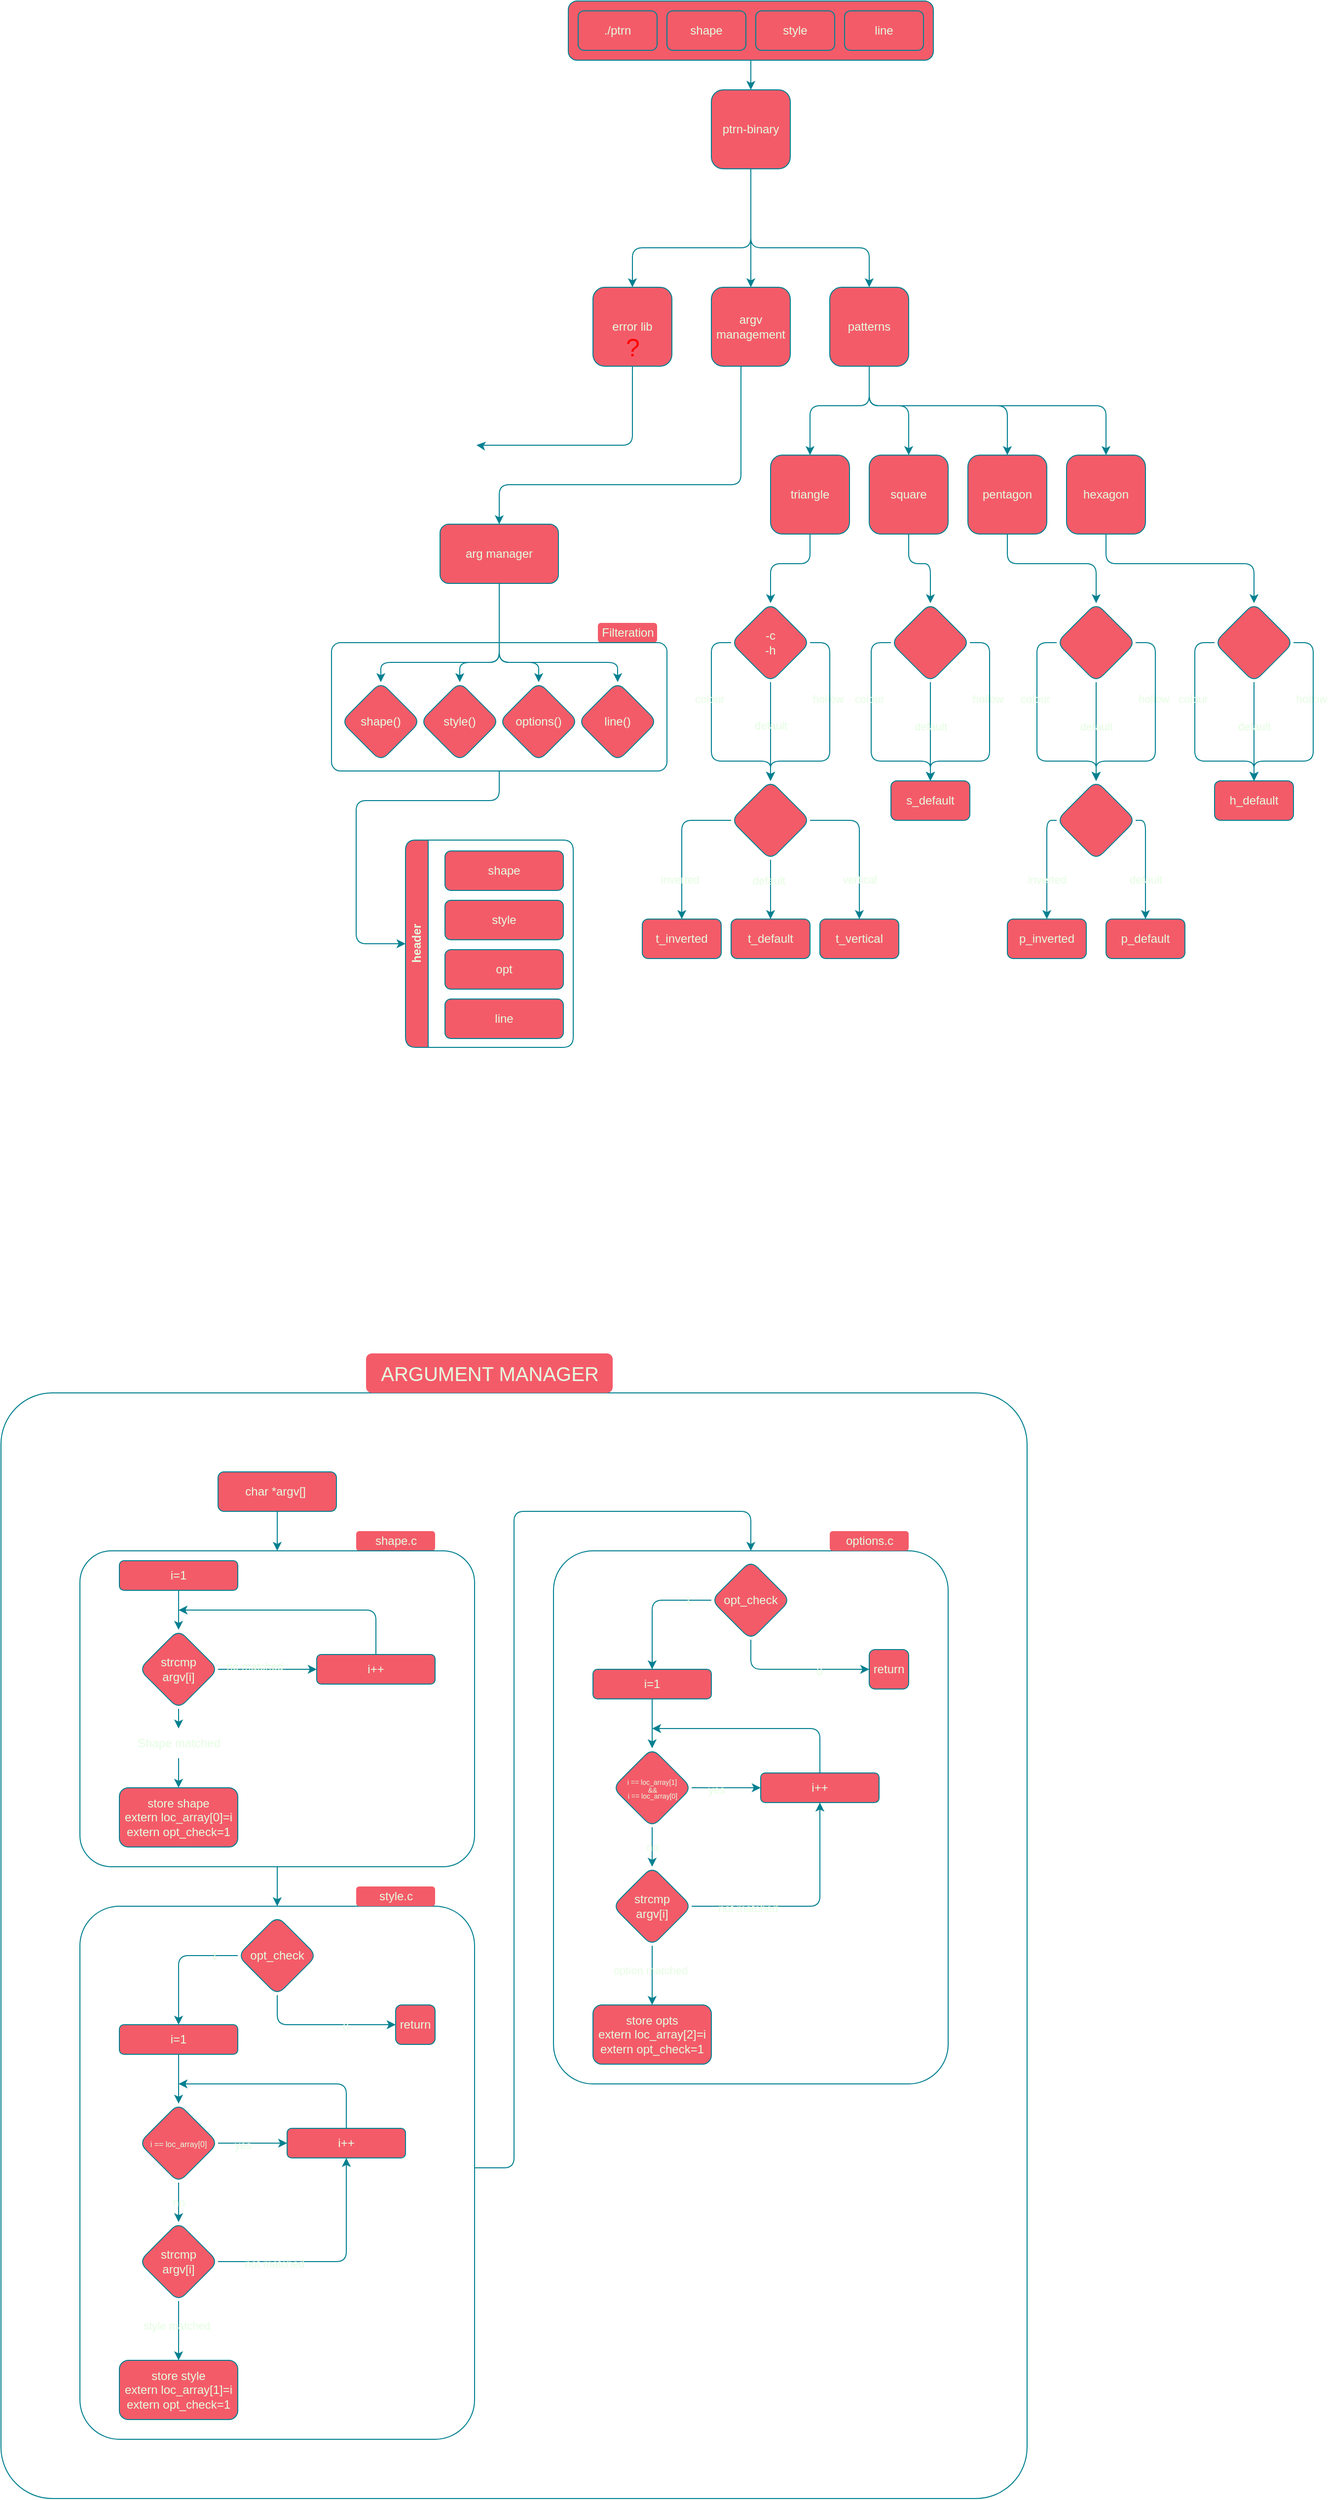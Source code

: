 <mxfile version="21.2.1" type="device">
  <diagram name="Page-1" id="WpkoCbkD2GTZ16Bm78LT">
    <mxGraphModel dx="2358" dy="1987" grid="1" gridSize="10" guides="1" tooltips="1" connect="1" arrows="1" fold="1" page="0" pageScale="1" pageWidth="827" pageHeight="1169" math="0" shadow="0">
      <root>
        <mxCell id="0" />
        <mxCell id="1" parent="0" />
        <mxCell id="bGE8Hc0GJqS8o2bZ7Ec2-81" value="&amp;nbsp;" style="rounded=1;whiteSpace=wrap;html=1;strokeColor=#028090;fontColor=#E4FDE1;fillColor=none;labelBackgroundColor=none;arcSize=5;" vertex="1" parent="1">
          <mxGeometry x="-400" y="1000" width="1040" height="1120" as="geometry" />
        </mxCell>
        <mxCell id="bGE8Hc0GJqS8o2bZ7Ec2-83" value="" style="rounded=1;whiteSpace=wrap;html=1;strokeColor=none;fontColor=#E4FDE1;fillColor=#F45B69;labelBackgroundColor=none;" vertex="1" parent="1">
          <mxGeometry x="-30" y="960" width="250" height="40" as="geometry" />
        </mxCell>
        <mxCell id="bGE8Hc0GJqS8o2bZ7Ec2-23" value="" style="rounded=1;whiteSpace=wrap;html=1;strokeColor=none;fontColor=#E4FDE1;fillColor=#F45B69;labelBackgroundColor=none;" vertex="1" parent="1">
          <mxGeometry x="-40" y="1140" width="80" height="20" as="geometry" />
        </mxCell>
        <mxCell id="bGE8Hc0GJqS8o2bZ7Ec2-26" style="edgeStyle=orthogonalEdgeStyle;rounded=1;orthogonalLoop=1;jettySize=auto;html=1;entryX=0.5;entryY=0;entryDx=0;entryDy=0;strokeColor=#028090;fontColor=default;fillColor=#F45B69;labelBackgroundColor=none;" edge="1" parent="1" source="bGE8Hc0GJqS8o2bZ7Ec2-18" target="bGE8Hc0GJqS8o2bZ7Ec2-24">
          <mxGeometry relative="1" as="geometry" />
        </mxCell>
        <mxCell id="bGE8Hc0GJqS8o2bZ7Ec2-18" value="" style="rounded=1;whiteSpace=wrap;html=1;strokeColor=#028090;fontColor=#E4FDE1;fillColor=none;arcSize=10;labelBackgroundColor=none;" vertex="1" parent="1">
          <mxGeometry x="-320" y="1160" width="400" height="320" as="geometry" />
        </mxCell>
        <mxCell id="8QhmUvWr5Z0iVbSX7b2H-1" value="" style="rounded=1;whiteSpace=wrap;html=1;labelBackgroundColor=none;fillColor=#F45B69;strokeColor=none;fontColor=#E4FDE1;fillStyle=solid;" parent="1" vertex="1">
          <mxGeometry x="205" y="220" width="60" height="20" as="geometry" />
        </mxCell>
        <mxCell id="EW6EBJcZt1dbtNgd9fTZ-28" style="edgeStyle=orthogonalEdgeStyle;rounded=1;orthogonalLoop=1;jettySize=auto;html=1;entryX=0;entryY=0.5;entryDx=0;entryDy=0;strokeColor=#028090;fontColor=default;fillColor=#F45B69;labelBackgroundColor=none;" parent="1" source="EW6EBJcZt1dbtNgd9fTZ-17" target="EW6EBJcZt1dbtNgd9fTZ-21" edge="1">
          <mxGeometry relative="1" as="geometry">
            <Array as="points">
              <mxPoint x="105" y="400" />
              <mxPoint x="-40" y="400" />
              <mxPoint x="-40" y="545" />
            </Array>
          </mxGeometry>
        </mxCell>
        <mxCell id="EW6EBJcZt1dbtNgd9fTZ-17" value="" style="rounded=1;whiteSpace=wrap;html=1;strokeColor=#028090;fillColor=none;glass=0;arcSize=7;labelBackgroundColor=none;fontColor=#E4FDE1;" parent="1" vertex="1">
          <mxGeometry x="-65" y="240" width="340" height="130" as="geometry" />
        </mxCell>
        <mxCell id="5L4vMJ1TvrdWUOigA07q-71" style="edgeStyle=orthogonalEdgeStyle;rounded=1;orthogonalLoop=1;jettySize=auto;html=1;entryX=0.5;entryY=0;entryDx=0;entryDy=0;fontColor=default;labelBackgroundColor=none;strokeColor=#028090;" parent="1" source="5L4vMJ1TvrdWUOigA07q-70" target="Gud-aHtuFvEA1j-dhCJr-1" edge="1">
          <mxGeometry relative="1" as="geometry" />
        </mxCell>
        <mxCell id="5L4vMJ1TvrdWUOigA07q-70" value="" style="rounded=1;whiteSpace=wrap;html=1;labelBackgroundColor=none;fillColor=#F45B69;strokeColor=#028090;fontColor=#E4FDE1;" parent="1" vertex="1">
          <mxGeometry x="175" y="-410" width="370" height="60" as="geometry" />
        </mxCell>
        <mxCell id="Gud-aHtuFvEA1j-dhCJr-18" style="edgeStyle=orthogonalEdgeStyle;rounded=1;orthogonalLoop=1;jettySize=auto;html=1;entryX=0.5;entryY=0;entryDx=0;entryDy=0;fontColor=default;labelBackgroundColor=none;strokeColor=#028090;" parent="1" source="Gud-aHtuFvEA1j-dhCJr-1" target="Gud-aHtuFvEA1j-dhCJr-5" edge="1">
          <mxGeometry relative="1" as="geometry">
            <Array as="points">
              <mxPoint x="360" y="-160" />
              <mxPoint x="240" y="-160" />
            </Array>
          </mxGeometry>
        </mxCell>
        <mxCell id="Gud-aHtuFvEA1j-dhCJr-19" style="edgeStyle=orthogonalEdgeStyle;rounded=1;orthogonalLoop=1;jettySize=auto;html=1;fontColor=default;labelBackgroundColor=none;strokeColor=#028090;" parent="1" source="Gud-aHtuFvEA1j-dhCJr-1" target="Gud-aHtuFvEA1j-dhCJr-6" edge="1">
          <mxGeometry relative="1" as="geometry" />
        </mxCell>
        <mxCell id="Gud-aHtuFvEA1j-dhCJr-20" style="edgeStyle=orthogonalEdgeStyle;rounded=1;orthogonalLoop=1;jettySize=auto;html=1;entryX=0.5;entryY=0;entryDx=0;entryDy=0;fontColor=default;labelBackgroundColor=none;strokeColor=#028090;" parent="1" source="Gud-aHtuFvEA1j-dhCJr-1" target="Gud-aHtuFvEA1j-dhCJr-7" edge="1">
          <mxGeometry relative="1" as="geometry">
            <Array as="points">
              <mxPoint x="360" y="-160" />
              <mxPoint x="480" y="-160" />
            </Array>
          </mxGeometry>
        </mxCell>
        <mxCell id="Gud-aHtuFvEA1j-dhCJr-1" value="ptrn-binary" style="whiteSpace=wrap;html=1;aspect=fixed;labelBackgroundColor=none;rounded=1;fillColor=#F45B69;strokeColor=#028090;fontColor=#E4FDE1;" parent="1" vertex="1">
          <mxGeometry x="320" y="-320" width="80" height="80" as="geometry" />
        </mxCell>
        <mxCell id="Gud-aHtuFvEA1j-dhCJr-5" value="error lib" style="whiteSpace=wrap;html=1;aspect=fixed;rounded=1;labelBackgroundColor=none;fillColor=#F45B69;strokeColor=#028090;fontColor=#E4FDE1;" parent="1" vertex="1">
          <mxGeometry x="200" y="-120" width="80" height="80" as="geometry" />
        </mxCell>
        <mxCell id="e01ZX27fATnZA3EfENFA-1" style="edgeStyle=orthogonalEdgeStyle;rounded=1;orthogonalLoop=1;jettySize=auto;html=1;entryX=0.5;entryY=0;entryDx=0;entryDy=0;labelBackgroundColor=none;strokeColor=#028090;fontColor=default;" parent="1" source="Gud-aHtuFvEA1j-dhCJr-6" target="EW6EBJcZt1dbtNgd9fTZ-2" edge="1">
          <mxGeometry relative="1" as="geometry">
            <Array as="points">
              <mxPoint x="350" y="80" />
              <mxPoint x="105" y="80" />
            </Array>
          </mxGeometry>
        </mxCell>
        <mxCell id="Gud-aHtuFvEA1j-dhCJr-6" value="argv management" style="whiteSpace=wrap;html=1;aspect=fixed;rounded=1;labelBackgroundColor=none;fillColor=#F45B69;strokeColor=#028090;fontColor=#E4FDE1;" parent="1" vertex="1">
          <mxGeometry x="320" y="-120" width="80" height="80" as="geometry" />
        </mxCell>
        <mxCell id="Gud-aHtuFvEA1j-dhCJr-14" style="edgeStyle=orthogonalEdgeStyle;rounded=1;orthogonalLoop=1;jettySize=auto;html=1;entryX=0.5;entryY=0;entryDx=0;entryDy=0;fontColor=default;labelBackgroundColor=none;strokeColor=#028090;" parent="1" source="Gud-aHtuFvEA1j-dhCJr-7" target="Gud-aHtuFvEA1j-dhCJr-8" edge="1">
          <mxGeometry relative="1" as="geometry">
            <Array as="points">
              <mxPoint x="480" />
              <mxPoint x="420" />
            </Array>
          </mxGeometry>
        </mxCell>
        <mxCell id="Gud-aHtuFvEA1j-dhCJr-15" style="edgeStyle=orthogonalEdgeStyle;rounded=1;orthogonalLoop=1;jettySize=auto;html=1;entryX=0.5;entryY=0;entryDx=0;entryDy=0;fontColor=default;labelBackgroundColor=none;strokeColor=#028090;" parent="1" source="Gud-aHtuFvEA1j-dhCJr-7" target="Gud-aHtuFvEA1j-dhCJr-11" edge="1">
          <mxGeometry relative="1" as="geometry">
            <Array as="points">
              <mxPoint x="480" />
              <mxPoint x="520" />
            </Array>
          </mxGeometry>
        </mxCell>
        <mxCell id="Gud-aHtuFvEA1j-dhCJr-16" style="edgeStyle=orthogonalEdgeStyle;rounded=1;orthogonalLoop=1;jettySize=auto;html=1;fontColor=default;labelBackgroundColor=none;strokeColor=#028090;" parent="1" source="Gud-aHtuFvEA1j-dhCJr-7" target="Gud-aHtuFvEA1j-dhCJr-12" edge="1">
          <mxGeometry relative="1" as="geometry">
            <mxPoint x="480" as="targetPoint" />
            <Array as="points">
              <mxPoint x="480" />
              <mxPoint x="620" />
            </Array>
          </mxGeometry>
        </mxCell>
        <mxCell id="Gud-aHtuFvEA1j-dhCJr-17" style="edgeStyle=orthogonalEdgeStyle;rounded=1;orthogonalLoop=1;jettySize=auto;html=1;entryX=0.5;entryY=0;entryDx=0;entryDy=0;fontColor=default;labelBackgroundColor=none;strokeColor=#028090;" parent="1" source="Gud-aHtuFvEA1j-dhCJr-7" target="Gud-aHtuFvEA1j-dhCJr-13" edge="1">
          <mxGeometry relative="1" as="geometry">
            <Array as="points">
              <mxPoint x="480" />
              <mxPoint x="720" />
            </Array>
          </mxGeometry>
        </mxCell>
        <mxCell id="Gud-aHtuFvEA1j-dhCJr-7" value="patterns" style="whiteSpace=wrap;html=1;aspect=fixed;rounded=1;labelBackgroundColor=none;fillColor=#F45B69;strokeColor=#028090;fontColor=#E4FDE1;" parent="1" vertex="1">
          <mxGeometry x="440" y="-120" width="80" height="80" as="geometry" />
        </mxCell>
        <mxCell id="D-z8xl8KIapXq0l43_aG-4" style="edgeStyle=orthogonalEdgeStyle;rounded=1;orthogonalLoop=1;jettySize=auto;html=1;entryX=0.5;entryY=0;entryDx=0;entryDy=0;strokeColor=#028090;fontColor=default;fillColor=#F45B69;labelBackgroundColor=none;" parent="1" source="Gud-aHtuFvEA1j-dhCJr-8" target="D-z8xl8KIapXq0l43_aG-2" edge="1">
          <mxGeometry relative="1" as="geometry">
            <Array as="points">
              <mxPoint x="420" y="160" />
              <mxPoint x="380" y="160" />
            </Array>
          </mxGeometry>
        </mxCell>
        <mxCell id="Gud-aHtuFvEA1j-dhCJr-8" value="triangle" style="whiteSpace=wrap;html=1;aspect=fixed;rounded=1;labelBackgroundColor=none;fillColor=#F45B69;strokeColor=#028090;fontColor=#E4FDE1;" parent="1" vertex="1">
          <mxGeometry x="380" y="50" width="80" height="80" as="geometry" />
        </mxCell>
        <mxCell id="D-z8xl8KIapXq0l43_aG-42" style="edgeStyle=orthogonalEdgeStyle;rounded=1;orthogonalLoop=1;jettySize=auto;html=1;strokeColor=#028090;fontColor=default;fillColor=#F45B69;labelBackgroundColor=none;" parent="1" source="Gud-aHtuFvEA1j-dhCJr-11" target="D-z8xl8KIapXq0l43_aG-30" edge="1">
          <mxGeometry relative="1" as="geometry">
            <Array as="points">
              <mxPoint x="520" y="160" />
              <mxPoint x="542" y="160" />
            </Array>
          </mxGeometry>
        </mxCell>
        <mxCell id="Gud-aHtuFvEA1j-dhCJr-11" value="square" style="whiteSpace=wrap;html=1;aspect=fixed;rounded=1;labelBackgroundColor=none;fillColor=#F45B69;strokeColor=#028090;fontColor=#E4FDE1;" parent="1" vertex="1">
          <mxGeometry x="480" y="50" width="80" height="80" as="geometry" />
        </mxCell>
        <mxCell id="D-z8xl8KIapXq0l43_aG-66" style="edgeStyle=orthogonalEdgeStyle;rounded=1;orthogonalLoop=1;jettySize=auto;html=1;strokeColor=#028090;fontColor=default;fillColor=#F45B69;labelBackgroundColor=none;" parent="1" source="Gud-aHtuFvEA1j-dhCJr-12" target="D-z8xl8KIapXq0l43_aG-56" edge="1">
          <mxGeometry relative="1" as="geometry">
            <Array as="points">
              <mxPoint x="620" y="160" />
              <mxPoint x="710" y="160" />
            </Array>
          </mxGeometry>
        </mxCell>
        <mxCell id="Gud-aHtuFvEA1j-dhCJr-12" value="pentagon" style="whiteSpace=wrap;html=1;aspect=fixed;rounded=1;labelBackgroundColor=none;fillColor=#F45B69;strokeColor=#028090;fontColor=#E4FDE1;" parent="1" vertex="1">
          <mxGeometry x="580" y="50" width="80" height="80" as="geometry" />
        </mxCell>
        <mxCell id="D-z8xl8KIapXq0l43_aG-67" style="edgeStyle=orthogonalEdgeStyle;rounded=1;orthogonalLoop=1;jettySize=auto;html=1;strokeColor=#028090;fontColor=default;fillColor=#F45B69;labelBackgroundColor=none;" parent="1" source="Gud-aHtuFvEA1j-dhCJr-13" target="D-z8xl8KIapXq0l43_aG-64" edge="1">
          <mxGeometry relative="1" as="geometry">
            <Array as="points">
              <mxPoint x="720" y="160" />
              <mxPoint x="870" y="160" />
            </Array>
          </mxGeometry>
        </mxCell>
        <mxCell id="Gud-aHtuFvEA1j-dhCJr-13" value="hexagon" style="whiteSpace=wrap;html=1;aspect=fixed;rounded=1;labelBackgroundColor=none;fillColor=#F45B69;strokeColor=#028090;fontColor=#E4FDE1;" parent="1" vertex="1">
          <mxGeometry x="680" y="50" width="80" height="80" as="geometry" />
        </mxCell>
        <mxCell id="5L4vMJ1TvrdWUOigA07q-2" style="edgeStyle=orthogonalEdgeStyle;rounded=1;orthogonalLoop=1;jettySize=auto;html=1;entryX=1.007;entryY=0.448;entryDx=0;entryDy=0;entryPerimeter=0;labelBackgroundColor=none;fontColor=default;strokeColor=#028090;" parent="1" source="Gud-aHtuFvEA1j-dhCJr-51" target="5L4vMJ1TvrdWUOigA07q-1" edge="1">
          <mxGeometry relative="1" as="geometry">
            <Array as="points">
              <mxPoint x="240" y="40" />
              <mxPoint x="83" y="40" />
            </Array>
          </mxGeometry>
        </mxCell>
        <mxCell id="Gud-aHtuFvEA1j-dhCJr-51" value="&lt;font color=&quot;#ff0000&quot; style=&quot;font-size: 25px;&quot;&gt;?&lt;/font&gt;" style="text;html=1;align=center;verticalAlign=middle;resizable=0;points=[];autosize=1;strokeColor=none;fillColor=none;rounded=1;labelBackgroundColor=none;fontColor=#E4FDE1;" parent="1" vertex="1">
          <mxGeometry x="220" y="-80" width="40" height="40" as="geometry" />
        </mxCell>
        <mxCell id="5L4vMJ1TvrdWUOigA07q-1" value="&lt;font color=&quot;#ffffff&quot; style=&quot;font-size: 13px;&quot;&gt;Debugging will be a lot easier if&lt;br&gt;we specify what type of error are there.&lt;br&gt;Testing can be made easy with error output.&lt;/font&gt;" style="text;html=1;align=right;verticalAlign=middle;resizable=0;points=[];autosize=1;strokeColor=none;fillColor=none;labelBackgroundColor=none;rounded=1;fontColor=#E4FDE1;" parent="1" vertex="1">
          <mxGeometry x="-200" y="13" width="280" height="60" as="geometry" />
        </mxCell>
        <mxCell id="5L4vMJ1TvrdWUOigA07q-66" value="./ptrn" style="rounded=1;whiteSpace=wrap;html=1;labelBackgroundColor=none;fillColor=#F45B69;strokeColor=#028090;fontColor=#E4FDE1;" parent="1" vertex="1">
          <mxGeometry x="185" y="-400" width="80" height="40" as="geometry" />
        </mxCell>
        <mxCell id="5L4vMJ1TvrdWUOigA07q-67" value="shape" style="rounded=1;whiteSpace=wrap;html=1;labelBackgroundColor=none;fillColor=#F45B69;strokeColor=#028090;fontColor=#E4FDE1;" parent="1" vertex="1">
          <mxGeometry x="275" y="-400" width="80" height="40" as="geometry" />
        </mxCell>
        <mxCell id="5L4vMJ1TvrdWUOigA07q-68" value="style" style="rounded=1;whiteSpace=wrap;html=1;labelBackgroundColor=none;fillColor=#F45B69;strokeColor=#028090;fontColor=#E4FDE1;" parent="1" vertex="1">
          <mxGeometry x="365" y="-400" width="80" height="40" as="geometry" />
        </mxCell>
        <mxCell id="5L4vMJ1TvrdWUOigA07q-69" value="line" style="rounded=1;whiteSpace=wrap;html=1;labelBackgroundColor=none;fillColor=#F45B69;strokeColor=#028090;fontColor=#E4FDE1;" parent="1" vertex="1">
          <mxGeometry x="455" y="-400" width="80" height="40" as="geometry" />
        </mxCell>
        <mxCell id="D-z8xl8KIapXq0l43_aG-7" style="edgeStyle=orthogonalEdgeStyle;rounded=1;orthogonalLoop=1;jettySize=auto;html=1;entryX=0.5;entryY=0;entryDx=0;entryDy=0;strokeColor=#028090;fontColor=default;fillColor=#F45B69;labelBackgroundColor=none;" parent="1" source="D-z8xl8KIapXq0l43_aG-2" target="D-z8xl8KIapXq0l43_aG-6" edge="1">
          <mxGeometry relative="1" as="geometry">
            <Array as="points">
              <mxPoint x="440" y="240" />
              <mxPoint x="440" y="360" />
              <mxPoint x="380" y="360" />
            </Array>
          </mxGeometry>
        </mxCell>
        <mxCell id="D-z8xl8KIapXq0l43_aG-10" value="hollow" style="edgeLabel;html=1;align=center;verticalAlign=middle;resizable=0;points=[];fontColor=#E4FDE1;rounded=1;labelBackgroundColor=none;" parent="D-z8xl8KIapXq0l43_aG-7" vertex="1" connectable="0">
          <mxGeometry x="-0.303" y="-2" relative="1" as="geometry">
            <mxPoint as="offset" />
          </mxGeometry>
        </mxCell>
        <mxCell id="D-z8xl8KIapXq0l43_aG-8" style="edgeStyle=orthogonalEdgeStyle;rounded=1;orthogonalLoop=1;jettySize=auto;html=1;entryX=0.5;entryY=0;entryDx=0;entryDy=0;strokeColor=#028090;fontColor=default;fillColor=#F45B69;labelBackgroundColor=none;" parent="1" source="D-z8xl8KIapXq0l43_aG-2" target="D-z8xl8KIapXq0l43_aG-6" edge="1">
          <mxGeometry relative="1" as="geometry" />
        </mxCell>
        <mxCell id="D-z8xl8KIapXq0l43_aG-12" value="default" style="edgeLabel;html=1;align=center;verticalAlign=middle;resizable=0;points=[];fontColor=#E4FDE1;rounded=1;labelBackgroundColor=none;" parent="D-z8xl8KIapXq0l43_aG-8" vertex="1" connectable="0">
          <mxGeometry x="-0.117" relative="1" as="geometry">
            <mxPoint as="offset" />
          </mxGeometry>
        </mxCell>
        <mxCell id="D-z8xl8KIapXq0l43_aG-9" style="edgeStyle=orthogonalEdgeStyle;rounded=1;orthogonalLoop=1;jettySize=auto;html=1;entryX=0.5;entryY=0;entryDx=0;entryDy=0;strokeColor=#028090;fontColor=default;fillColor=#F45B69;labelBackgroundColor=none;" parent="1" source="D-z8xl8KIapXq0l43_aG-2" target="D-z8xl8KIapXq0l43_aG-6" edge="1">
          <mxGeometry relative="1" as="geometry">
            <Array as="points">
              <mxPoint x="320" y="240" />
              <mxPoint x="320" y="360" />
              <mxPoint x="380" y="360" />
            </Array>
          </mxGeometry>
        </mxCell>
        <mxCell id="D-z8xl8KIapXq0l43_aG-13" value="colour" style="edgeLabel;html=1;align=center;verticalAlign=middle;resizable=0;points=[];fontColor=#E4FDE1;rounded=1;labelBackgroundColor=none;" parent="D-z8xl8KIapXq0l43_aG-9" vertex="1" connectable="0">
          <mxGeometry x="-0.298" y="-2" relative="1" as="geometry">
            <mxPoint as="offset" />
          </mxGeometry>
        </mxCell>
        <mxCell id="D-z8xl8KIapXq0l43_aG-2" value="-c&lt;br&gt;-h" style="rhombus;whiteSpace=wrap;html=1;labelBackgroundColor=none;fillColor=#F45B69;strokeColor=#028090;fontColor=#E4FDE1;rounded=1;" parent="1" vertex="1">
          <mxGeometry x="340" y="200" width="80" height="80" as="geometry" />
        </mxCell>
        <mxCell id="D-z8xl8KIapXq0l43_aG-18" style="edgeStyle=orthogonalEdgeStyle;rounded=1;orthogonalLoop=1;jettySize=auto;html=1;entryX=0.5;entryY=0;entryDx=0;entryDy=0;strokeColor=#028090;fontColor=default;fillColor=#F45B69;labelBackgroundColor=none;" parent="1" source="D-z8xl8KIapXq0l43_aG-6" target="D-z8xl8KIapXq0l43_aG-15" edge="1">
          <mxGeometry relative="1" as="geometry" />
        </mxCell>
        <mxCell id="D-z8xl8KIapXq0l43_aG-22" value="default" style="edgeLabel;html=1;align=center;verticalAlign=middle;resizable=0;points=[];fontColor=#E4FDE1;rounded=1;labelBackgroundColor=none;" parent="D-z8xl8KIapXq0l43_aG-18" vertex="1" connectable="0">
          <mxGeometry x="-0.309" y="-2" relative="1" as="geometry">
            <mxPoint as="offset" />
          </mxGeometry>
        </mxCell>
        <mxCell id="D-z8xl8KIapXq0l43_aG-19" style="edgeStyle=orthogonalEdgeStyle;rounded=1;orthogonalLoop=1;jettySize=auto;html=1;entryX=0.5;entryY=0;entryDx=0;entryDy=0;strokeColor=#028090;fontColor=default;fillColor=#F45B69;labelBackgroundColor=none;" parent="1" source="D-z8xl8KIapXq0l43_aG-6" target="D-z8xl8KIapXq0l43_aG-16" edge="1">
          <mxGeometry relative="1" as="geometry" />
        </mxCell>
        <mxCell id="D-z8xl8KIapXq0l43_aG-21" value="vertical" style="edgeLabel;html=1;align=center;verticalAlign=middle;resizable=0;points=[];fontColor=#E4FDE1;rounded=1;labelBackgroundColor=none;" parent="D-z8xl8KIapXq0l43_aG-19" vertex="1" connectable="0">
          <mxGeometry x="0.21" y="-2" relative="1" as="geometry">
            <mxPoint x="2" y="19" as="offset" />
          </mxGeometry>
        </mxCell>
        <mxCell id="D-z8xl8KIapXq0l43_aG-20" style="edgeStyle=orthogonalEdgeStyle;rounded=1;orthogonalLoop=1;jettySize=auto;html=1;entryX=0.5;entryY=0;entryDx=0;entryDy=0;strokeColor=#028090;fontColor=default;fillColor=#F45B69;labelBackgroundColor=none;" parent="1" source="D-z8xl8KIapXq0l43_aG-6" target="D-z8xl8KIapXq0l43_aG-17" edge="1">
          <mxGeometry relative="1" as="geometry" />
        </mxCell>
        <mxCell id="D-z8xl8KIapXq0l43_aG-23" value="inverted" style="edgeLabel;html=1;align=center;verticalAlign=middle;resizable=0;points=[];fontColor=#E4FDE1;rounded=1;labelBackgroundColor=none;" parent="D-z8xl8KIapXq0l43_aG-20" vertex="1" connectable="0">
          <mxGeometry x="0.469" y="-2" relative="1" as="geometry">
            <mxPoint as="offset" />
          </mxGeometry>
        </mxCell>
        <mxCell id="D-z8xl8KIapXq0l43_aG-6" value="" style="rhombus;whiteSpace=wrap;html=1;labelBackgroundColor=none;fillColor=#F45B69;strokeColor=#028090;fontColor=#E4FDE1;rounded=1;" parent="1" vertex="1">
          <mxGeometry x="340" y="380" width="80" height="80" as="geometry" />
        </mxCell>
        <mxCell id="D-z8xl8KIapXq0l43_aG-15" value="t_default" style="rounded=1;whiteSpace=wrap;html=1;labelBackgroundColor=none;fillColor=#F45B69;strokeColor=#028090;fontColor=#E4FDE1;" parent="1" vertex="1">
          <mxGeometry x="340" y="520" width="80" height="40" as="geometry" />
        </mxCell>
        <mxCell id="D-z8xl8KIapXq0l43_aG-16" value="t_vertical" style="rounded=1;whiteSpace=wrap;html=1;labelBackgroundColor=none;fillColor=#F45B69;strokeColor=#028090;fontColor=#E4FDE1;" parent="1" vertex="1">
          <mxGeometry x="430" y="520" width="80" height="40" as="geometry" />
        </mxCell>
        <mxCell id="D-z8xl8KIapXq0l43_aG-17" value="t_inverted" style="rounded=1;whiteSpace=wrap;html=1;labelBackgroundColor=none;fillColor=#F45B69;strokeColor=#028090;fontColor=#E4FDE1;" parent="1" vertex="1">
          <mxGeometry x="250" y="520" width="80" height="40" as="geometry" />
        </mxCell>
        <mxCell id="D-z8xl8KIapXq0l43_aG-24" style="edgeStyle=orthogonalEdgeStyle;rounded=1;orthogonalLoop=1;jettySize=auto;html=1;entryX=0.5;entryY=0;entryDx=0;entryDy=0;strokeColor=#028090;fontColor=default;fillColor=#F45B69;labelBackgroundColor=none;" parent="1" source="D-z8xl8KIapXq0l43_aG-30" edge="1">
          <mxGeometry relative="1" as="geometry">
            <Array as="points">
              <mxPoint x="602" y="240" />
              <mxPoint x="602" y="360" />
              <mxPoint x="542" y="360" />
            </Array>
            <mxPoint x="542" y="380" as="targetPoint" />
          </mxGeometry>
        </mxCell>
        <mxCell id="D-z8xl8KIapXq0l43_aG-25" value="hollow" style="edgeLabel;html=1;align=center;verticalAlign=middle;resizable=0;points=[];fontColor=#E4FDE1;rounded=1;labelBackgroundColor=none;" parent="D-z8xl8KIapXq0l43_aG-24" vertex="1" connectable="0">
          <mxGeometry x="-0.303" y="-2" relative="1" as="geometry">
            <mxPoint as="offset" />
          </mxGeometry>
        </mxCell>
        <mxCell id="D-z8xl8KIapXq0l43_aG-26" style="edgeStyle=orthogonalEdgeStyle;rounded=1;orthogonalLoop=1;jettySize=auto;html=1;entryX=0.5;entryY=0;entryDx=0;entryDy=0;strokeColor=#028090;fontColor=default;fillColor=#F45B69;labelBackgroundColor=none;" parent="1" source="D-z8xl8KIapXq0l43_aG-30" edge="1">
          <mxGeometry relative="1" as="geometry">
            <mxPoint x="542" y="380" as="targetPoint" />
          </mxGeometry>
        </mxCell>
        <mxCell id="D-z8xl8KIapXq0l43_aG-27" value="default" style="edgeLabel;html=1;align=center;verticalAlign=middle;resizable=0;points=[];fontColor=#E4FDE1;rounded=1;labelBackgroundColor=none;" parent="D-z8xl8KIapXq0l43_aG-26" vertex="1" connectable="0">
          <mxGeometry x="-0.117" relative="1" as="geometry">
            <mxPoint as="offset" />
          </mxGeometry>
        </mxCell>
        <mxCell id="D-z8xl8KIapXq0l43_aG-28" style="edgeStyle=orthogonalEdgeStyle;rounded=1;orthogonalLoop=1;jettySize=auto;html=1;entryX=0.5;entryY=0;entryDx=0;entryDy=0;strokeColor=#028090;fontColor=default;fillColor=#F45B69;labelBackgroundColor=none;" parent="1" source="D-z8xl8KIapXq0l43_aG-30" edge="1">
          <mxGeometry relative="1" as="geometry">
            <Array as="points">
              <mxPoint x="482" y="240" />
              <mxPoint x="482" y="360" />
              <mxPoint x="542" y="360" />
            </Array>
            <mxPoint x="542" y="380" as="targetPoint" />
          </mxGeometry>
        </mxCell>
        <mxCell id="D-z8xl8KIapXq0l43_aG-29" value="colour" style="edgeLabel;html=1;align=center;verticalAlign=middle;resizable=0;points=[];fontColor=#E4FDE1;rounded=1;labelBackgroundColor=none;" parent="D-z8xl8KIapXq0l43_aG-28" vertex="1" connectable="0">
          <mxGeometry x="-0.298" y="-2" relative="1" as="geometry">
            <mxPoint as="offset" />
          </mxGeometry>
        </mxCell>
        <mxCell id="D-z8xl8KIapXq0l43_aG-30" value="" style="rhombus;whiteSpace=wrap;html=1;labelBackgroundColor=none;fillColor=#F45B69;strokeColor=#028090;fontColor=#E4FDE1;rounded=1;" parent="1" vertex="1">
          <mxGeometry x="502" y="200" width="80" height="80" as="geometry" />
        </mxCell>
        <mxCell id="D-z8xl8KIapXq0l43_aG-38" value="s_default" style="rounded=1;whiteSpace=wrap;html=1;labelBackgroundColor=none;fillColor=#F45B69;strokeColor=#028090;fontColor=#E4FDE1;" parent="1" vertex="1">
          <mxGeometry x="502" y="380" width="80" height="40" as="geometry" />
        </mxCell>
        <mxCell id="D-z8xl8KIapXq0l43_aG-50" style="edgeStyle=orthogonalEdgeStyle;rounded=1;orthogonalLoop=1;jettySize=auto;html=1;entryX=0.5;entryY=0;entryDx=0;entryDy=0;strokeColor=#028090;fontColor=default;fillColor=#F45B69;labelBackgroundColor=none;" parent="1" source="D-z8xl8KIapXq0l43_aG-56" edge="1">
          <mxGeometry relative="1" as="geometry">
            <Array as="points">
              <mxPoint x="770" y="240" />
              <mxPoint x="770" y="360" />
              <mxPoint x="710" y="360" />
            </Array>
            <mxPoint x="710" y="380" as="targetPoint" />
          </mxGeometry>
        </mxCell>
        <mxCell id="D-z8xl8KIapXq0l43_aG-51" value="hollow" style="edgeLabel;html=1;align=center;verticalAlign=middle;resizable=0;points=[];fontColor=#E4FDE1;rounded=1;labelBackgroundColor=none;" parent="D-z8xl8KIapXq0l43_aG-50" vertex="1" connectable="0">
          <mxGeometry x="-0.303" y="-2" relative="1" as="geometry">
            <mxPoint as="offset" />
          </mxGeometry>
        </mxCell>
        <mxCell id="D-z8xl8KIapXq0l43_aG-52" style="edgeStyle=orthogonalEdgeStyle;rounded=1;orthogonalLoop=1;jettySize=auto;html=1;entryX=0.5;entryY=0;entryDx=0;entryDy=0;strokeColor=#028090;fontColor=default;fillColor=#F45B69;labelBackgroundColor=none;" parent="1" source="D-z8xl8KIapXq0l43_aG-56" edge="1">
          <mxGeometry relative="1" as="geometry">
            <mxPoint x="710" y="380" as="targetPoint" />
          </mxGeometry>
        </mxCell>
        <mxCell id="D-z8xl8KIapXq0l43_aG-53" value="default" style="edgeLabel;html=1;align=center;verticalAlign=middle;resizable=0;points=[];fontColor=#E4FDE1;rounded=1;labelBackgroundColor=none;" parent="D-z8xl8KIapXq0l43_aG-52" vertex="1" connectable="0">
          <mxGeometry x="-0.117" relative="1" as="geometry">
            <mxPoint as="offset" />
          </mxGeometry>
        </mxCell>
        <mxCell id="D-z8xl8KIapXq0l43_aG-54" style="edgeStyle=orthogonalEdgeStyle;rounded=1;orthogonalLoop=1;jettySize=auto;html=1;entryX=0.5;entryY=0;entryDx=0;entryDy=0;strokeColor=#028090;fontColor=default;fillColor=#F45B69;labelBackgroundColor=none;" parent="1" source="D-z8xl8KIapXq0l43_aG-56" edge="1">
          <mxGeometry relative="1" as="geometry">
            <Array as="points">
              <mxPoint x="650" y="240" />
              <mxPoint x="650" y="360" />
              <mxPoint x="710" y="360" />
            </Array>
            <mxPoint x="710" y="380" as="targetPoint" />
          </mxGeometry>
        </mxCell>
        <mxCell id="D-z8xl8KIapXq0l43_aG-55" value="colour" style="edgeLabel;html=1;align=center;verticalAlign=middle;resizable=0;points=[];fontColor=#E4FDE1;rounded=1;labelBackgroundColor=none;" parent="D-z8xl8KIapXq0l43_aG-54" vertex="1" connectable="0">
          <mxGeometry x="-0.298" y="-2" relative="1" as="geometry">
            <mxPoint as="offset" />
          </mxGeometry>
        </mxCell>
        <mxCell id="D-z8xl8KIapXq0l43_aG-56" value="" style="rhombus;whiteSpace=wrap;html=1;labelBackgroundColor=none;fillColor=#F45B69;strokeColor=#028090;fontColor=#E4FDE1;rounded=1;" parent="1" vertex="1">
          <mxGeometry x="670" y="200" width="80" height="80" as="geometry" />
        </mxCell>
        <mxCell id="D-z8xl8KIapXq0l43_aG-58" style="edgeStyle=orthogonalEdgeStyle;rounded=1;orthogonalLoop=1;jettySize=auto;html=1;entryX=0.5;entryY=0;entryDx=0;entryDy=0;strokeColor=#028090;fontColor=default;fillColor=#F45B69;labelBackgroundColor=none;" parent="1" source="D-z8xl8KIapXq0l43_aG-64" edge="1">
          <mxGeometry relative="1" as="geometry">
            <Array as="points">
              <mxPoint x="930" y="240" />
              <mxPoint x="930" y="360" />
              <mxPoint x="870" y="360" />
            </Array>
            <mxPoint x="870" y="380" as="targetPoint" />
          </mxGeometry>
        </mxCell>
        <mxCell id="D-z8xl8KIapXq0l43_aG-59" value="hollow" style="edgeLabel;html=1;align=center;verticalAlign=middle;resizable=0;points=[];fontColor=#E4FDE1;rounded=1;labelBackgroundColor=none;" parent="D-z8xl8KIapXq0l43_aG-58" vertex="1" connectable="0">
          <mxGeometry x="-0.303" y="-2" relative="1" as="geometry">
            <mxPoint as="offset" />
          </mxGeometry>
        </mxCell>
        <mxCell id="D-z8xl8KIapXq0l43_aG-60" style="edgeStyle=orthogonalEdgeStyle;rounded=1;orthogonalLoop=1;jettySize=auto;html=1;entryX=0.5;entryY=0;entryDx=0;entryDy=0;strokeColor=#028090;fontColor=default;fillColor=#F45B69;labelBackgroundColor=none;" parent="1" source="D-z8xl8KIapXq0l43_aG-64" edge="1">
          <mxGeometry relative="1" as="geometry">
            <mxPoint x="870" y="380" as="targetPoint" />
          </mxGeometry>
        </mxCell>
        <mxCell id="D-z8xl8KIapXq0l43_aG-61" value="default" style="edgeLabel;html=1;align=center;verticalAlign=middle;resizable=0;points=[];fontColor=#E4FDE1;rounded=1;labelBackgroundColor=none;" parent="D-z8xl8KIapXq0l43_aG-60" vertex="1" connectable="0">
          <mxGeometry x="-0.117" relative="1" as="geometry">
            <mxPoint as="offset" />
          </mxGeometry>
        </mxCell>
        <mxCell id="D-z8xl8KIapXq0l43_aG-62" style="edgeStyle=orthogonalEdgeStyle;rounded=1;orthogonalLoop=1;jettySize=auto;html=1;entryX=0.5;entryY=0;entryDx=0;entryDy=0;strokeColor=#028090;fontColor=default;fillColor=#F45B69;labelBackgroundColor=none;" parent="1" source="D-z8xl8KIapXq0l43_aG-64" edge="1">
          <mxGeometry relative="1" as="geometry">
            <Array as="points">
              <mxPoint x="810" y="240" />
              <mxPoint x="810" y="360" />
              <mxPoint x="870" y="360" />
            </Array>
            <mxPoint x="870" y="380" as="targetPoint" />
          </mxGeometry>
        </mxCell>
        <mxCell id="D-z8xl8KIapXq0l43_aG-63" value="colour" style="edgeLabel;html=1;align=center;verticalAlign=middle;resizable=0;points=[];fontColor=#E4FDE1;rounded=1;labelBackgroundColor=none;" parent="D-z8xl8KIapXq0l43_aG-62" vertex="1" connectable="0">
          <mxGeometry x="-0.298" y="-2" relative="1" as="geometry">
            <mxPoint as="offset" />
          </mxGeometry>
        </mxCell>
        <mxCell id="D-z8xl8KIapXq0l43_aG-64" value="" style="rhombus;whiteSpace=wrap;html=1;labelBackgroundColor=none;fillColor=#F45B69;strokeColor=#028090;fontColor=#E4FDE1;rounded=1;" parent="1" vertex="1">
          <mxGeometry x="830" y="200" width="80" height="80" as="geometry" />
        </mxCell>
        <mxCell id="D-z8xl8KIapXq0l43_aG-65" value="h_default" style="rounded=1;whiteSpace=wrap;html=1;labelBackgroundColor=none;fillColor=#F45B69;strokeColor=#028090;fontColor=#E4FDE1;" parent="1" vertex="1">
          <mxGeometry x="830" y="380" width="80" height="40" as="geometry" />
        </mxCell>
        <mxCell id="D-z8xl8KIapXq0l43_aG-75" style="edgeStyle=orthogonalEdgeStyle;rounded=1;orthogonalLoop=1;jettySize=auto;html=1;entryX=0.5;entryY=0;entryDx=0;entryDy=0;strokeColor=#028090;fontColor=default;fillColor=#F45B69;labelBackgroundColor=none;" parent="1" source="D-z8xl8KIapXq0l43_aG-72" target="D-z8xl8KIapXq0l43_aG-74" edge="1">
          <mxGeometry relative="1" as="geometry">
            <Array as="points">
              <mxPoint x="660" y="420" />
            </Array>
          </mxGeometry>
        </mxCell>
        <mxCell id="D-z8xl8KIapXq0l43_aG-80" value="inverted" style="edgeLabel;html=1;align=center;verticalAlign=middle;resizable=0;points=[];fontColor=#E4FDE1;rounded=1;labelBackgroundColor=none;" parent="D-z8xl8KIapXq0l43_aG-75" vertex="1" connectable="0">
          <mxGeometry x="-0.037" y="-1" relative="1" as="geometry">
            <mxPoint x="1" y="17" as="offset" />
          </mxGeometry>
        </mxCell>
        <mxCell id="D-z8xl8KIapXq0l43_aG-76" style="edgeStyle=orthogonalEdgeStyle;rounded=1;orthogonalLoop=1;jettySize=auto;html=1;entryX=0.5;entryY=0;entryDx=0;entryDy=0;strokeColor=#028090;fontColor=default;fillColor=#F45B69;labelBackgroundColor=none;" parent="1" source="D-z8xl8KIapXq0l43_aG-72" target="D-z8xl8KIapXq0l43_aG-73" edge="1">
          <mxGeometry relative="1" as="geometry">
            <Array as="points">
              <mxPoint x="760" y="420" />
            </Array>
          </mxGeometry>
        </mxCell>
        <mxCell id="D-z8xl8KIapXq0l43_aG-79" value="default" style="edgeLabel;html=1;align=center;verticalAlign=middle;resizable=0;points=[];fontColor=#E4FDE1;rounded=1;labelBackgroundColor=none;" parent="D-z8xl8KIapXq0l43_aG-76" vertex="1" connectable="0">
          <mxGeometry x="-0.15" y="2" relative="1" as="geometry">
            <mxPoint x="-2" y="23" as="offset" />
          </mxGeometry>
        </mxCell>
        <mxCell id="D-z8xl8KIapXq0l43_aG-72" value="" style="rhombus;whiteSpace=wrap;html=1;labelBackgroundColor=none;fillColor=#F45B69;strokeColor=#028090;fontColor=#E4FDE1;rounded=1;" parent="1" vertex="1">
          <mxGeometry x="670" y="380" width="80" height="80" as="geometry" />
        </mxCell>
        <mxCell id="D-z8xl8KIapXq0l43_aG-73" value="p_default" style="rounded=1;whiteSpace=wrap;html=1;labelBackgroundColor=none;fillColor=#F45B69;strokeColor=#028090;fontColor=#E4FDE1;" parent="1" vertex="1">
          <mxGeometry x="720" y="520" width="80" height="40" as="geometry" />
        </mxCell>
        <mxCell id="D-z8xl8KIapXq0l43_aG-74" value="p_inverted" style="rounded=1;whiteSpace=wrap;html=1;labelBackgroundColor=none;fillColor=#F45B69;strokeColor=#028090;fontColor=#E4FDE1;" parent="1" vertex="1">
          <mxGeometry x="620" y="520" width="80" height="40" as="geometry" />
        </mxCell>
        <mxCell id="EW6EBJcZt1dbtNgd9fTZ-7" style="edgeStyle=orthogonalEdgeStyle;rounded=1;orthogonalLoop=1;jettySize=auto;html=1;strokeColor=#028090;fontColor=default;fillColor=#F45B69;labelBackgroundColor=none;" parent="1" source="EW6EBJcZt1dbtNgd9fTZ-2" target="EW6EBJcZt1dbtNgd9fTZ-3" edge="1">
          <mxGeometry relative="1" as="geometry">
            <Array as="points">
              <mxPoint x="105" y="260" />
              <mxPoint x="-15" y="260" />
            </Array>
          </mxGeometry>
        </mxCell>
        <mxCell id="EW6EBJcZt1dbtNgd9fTZ-9" style="edgeStyle=orthogonalEdgeStyle;rounded=1;orthogonalLoop=1;jettySize=auto;html=1;strokeColor=#028090;fontColor=default;fillColor=#F45B69;labelBackgroundColor=none;" parent="1" source="EW6EBJcZt1dbtNgd9fTZ-2" target="EW6EBJcZt1dbtNgd9fTZ-5" edge="1">
          <mxGeometry relative="1" as="geometry">
            <Array as="points">
              <mxPoint x="105" y="260" />
              <mxPoint x="145" y="260" />
            </Array>
          </mxGeometry>
        </mxCell>
        <mxCell id="EW6EBJcZt1dbtNgd9fTZ-10" style="edgeStyle=orthogonalEdgeStyle;rounded=1;orthogonalLoop=1;jettySize=auto;html=1;strokeColor=#028090;fontColor=default;fillColor=#F45B69;labelBackgroundColor=none;" parent="1" source="EW6EBJcZt1dbtNgd9fTZ-2" target="EW6EBJcZt1dbtNgd9fTZ-6" edge="1">
          <mxGeometry relative="1" as="geometry">
            <Array as="points">
              <mxPoint x="105" y="260" />
              <mxPoint x="225" y="260" />
            </Array>
          </mxGeometry>
        </mxCell>
        <mxCell id="EW6EBJcZt1dbtNgd9fTZ-11" style="edgeStyle=orthogonalEdgeStyle;rounded=1;orthogonalLoop=1;jettySize=auto;html=1;strokeColor=#028090;fontColor=default;fillColor=#F45B69;labelBackgroundColor=none;" parent="1" source="EW6EBJcZt1dbtNgd9fTZ-2" target="EW6EBJcZt1dbtNgd9fTZ-4" edge="1">
          <mxGeometry relative="1" as="geometry">
            <Array as="points">
              <mxPoint x="105" y="260" />
              <mxPoint x="65" y="260" />
            </Array>
          </mxGeometry>
        </mxCell>
        <mxCell id="EW6EBJcZt1dbtNgd9fTZ-2" value="arg manager" style="rounded=1;whiteSpace=wrap;html=1;strokeColor=#028090;fontColor=#E4FDE1;fillColor=#F45B69;labelBackgroundColor=none;" parent="1" vertex="1">
          <mxGeometry x="45" y="120" width="120" height="60" as="geometry" />
        </mxCell>
        <mxCell id="EW6EBJcZt1dbtNgd9fTZ-3" value="shape()" style="rhombus;whiteSpace=wrap;html=1;rounded=1;strokeColor=#028090;fontColor=#E4FDE1;fillColor=#F45B69;labelBackgroundColor=none;" parent="1" vertex="1">
          <mxGeometry x="-55" y="280" width="80" height="80" as="geometry" />
        </mxCell>
        <mxCell id="EW6EBJcZt1dbtNgd9fTZ-4" value="style()" style="rhombus;whiteSpace=wrap;html=1;rounded=1;strokeColor=#028090;fontColor=#E4FDE1;fillColor=#F45B69;labelBackgroundColor=none;" parent="1" vertex="1">
          <mxGeometry x="25" y="280" width="80" height="80" as="geometry" />
        </mxCell>
        <mxCell id="EW6EBJcZt1dbtNgd9fTZ-5" value="options()" style="rhombus;whiteSpace=wrap;html=1;rounded=1;strokeColor=#028090;fontColor=#E4FDE1;fillColor=#F45B69;labelBackgroundColor=none;" parent="1" vertex="1">
          <mxGeometry x="105" y="280" width="80" height="80" as="geometry" />
        </mxCell>
        <mxCell id="EW6EBJcZt1dbtNgd9fTZ-6" value="line()" style="rhombus;whiteSpace=wrap;html=1;rounded=1;strokeColor=#028090;fontColor=#E4FDE1;fillColor=#F45B69;labelBackgroundColor=none;" parent="1" vertex="1">
          <mxGeometry x="185" y="280" width="80" height="80" as="geometry" />
        </mxCell>
        <mxCell id="EW6EBJcZt1dbtNgd9fTZ-18" value="&lt;p style=&quot;line-height: 120%;&quot;&gt;Filteration&lt;/p&gt;" style="text;html=1;align=center;verticalAlign=middle;resizable=0;points=[];autosize=1;strokeColor=none;fillColor=none;fontColor=#E4FDE1;labelBackgroundColor=none;rounded=1;" parent="1" vertex="1">
          <mxGeometry x="195" y="205" width="80" height="50" as="geometry" />
        </mxCell>
        <mxCell id="EW6EBJcZt1dbtNgd9fTZ-21" value="header" style="swimlane;horizontal=0;whiteSpace=wrap;html=1;rounded=1;strokeColor=#028090;fontColor=#E4FDE1;fillColor=#F45B69;labelBackgroundColor=none;" parent="1" vertex="1">
          <mxGeometry x="10" y="440" width="170" height="210" as="geometry" />
        </mxCell>
        <mxCell id="EW6EBJcZt1dbtNgd9fTZ-22" value="shape" style="whiteSpace=wrap;html=1;rounded=1;strokeColor=#028090;fontColor=#E4FDE1;fillColor=#F45B69;labelBackgroundColor=none;" parent="EW6EBJcZt1dbtNgd9fTZ-21" vertex="1">
          <mxGeometry x="40" y="11" width="120" height="40" as="geometry" />
        </mxCell>
        <mxCell id="EW6EBJcZt1dbtNgd9fTZ-25" value="style" style="whiteSpace=wrap;html=1;rounded=1;strokeColor=#028090;fontColor=#E4FDE1;fillColor=#F45B69;labelBackgroundColor=none;" parent="EW6EBJcZt1dbtNgd9fTZ-21" vertex="1">
          <mxGeometry x="40" y="61" width="120" height="40" as="geometry" />
        </mxCell>
        <mxCell id="EW6EBJcZt1dbtNgd9fTZ-26" value="opt" style="whiteSpace=wrap;html=1;rounded=1;strokeColor=#028090;fontColor=#E4FDE1;fillColor=#F45B69;labelBackgroundColor=none;" parent="EW6EBJcZt1dbtNgd9fTZ-21" vertex="1">
          <mxGeometry x="40" y="111" width="120" height="40" as="geometry" />
        </mxCell>
        <mxCell id="EW6EBJcZt1dbtNgd9fTZ-27" value="line" style="whiteSpace=wrap;html=1;rounded=1;strokeColor=#028090;fontColor=#E4FDE1;fillColor=#F45B69;labelBackgroundColor=none;" parent="1" vertex="1">
          <mxGeometry x="50" y="601" width="120" height="40" as="geometry" />
        </mxCell>
        <mxCell id="bGE8Hc0GJqS8o2bZ7Ec2-19" style="edgeStyle=orthogonalEdgeStyle;rounded=1;orthogonalLoop=1;jettySize=auto;html=1;strokeColor=#028090;fontColor=default;fillColor=#F45B69;labelBackgroundColor=none;" edge="1" parent="1" source="bGE8Hc0GJqS8o2bZ7Ec2-1" target="bGE8Hc0GJqS8o2bZ7Ec2-18">
          <mxGeometry relative="1" as="geometry" />
        </mxCell>
        <mxCell id="bGE8Hc0GJqS8o2bZ7Ec2-1" value="char *argv[]&amp;nbsp;" style="rounded=1;whiteSpace=wrap;html=1;labelBackgroundColor=none;fillColor=#F45B69;strokeColor=#028090;fontColor=#E4FDE1;" vertex="1" parent="1">
          <mxGeometry x="-180" y="1080" width="120" height="40" as="geometry" />
        </mxCell>
        <mxCell id="bGE8Hc0GJqS8o2bZ7Ec2-10" style="edgeStyle=orthogonalEdgeStyle;rounded=1;orthogonalLoop=1;jettySize=auto;html=1;entryX=0.5;entryY=0;entryDx=0;entryDy=0;strokeColor=#028090;fontColor=default;fillColor=#F45B69;labelBackgroundColor=none;" edge="1" parent="1" source="bGE8Hc0GJqS8o2bZ7Ec2-15" target="bGE8Hc0GJqS8o2bZ7Ec2-8">
          <mxGeometry relative="1" as="geometry" />
        </mxCell>
        <mxCell id="bGE8Hc0GJqS8o2bZ7Ec2-13" style="edgeStyle=orthogonalEdgeStyle;rounded=1;orthogonalLoop=1;jettySize=auto;html=1;entryX=0;entryY=0.5;entryDx=0;entryDy=0;strokeColor=#028090;fontColor=default;fillColor=#F45B69;labelBackgroundColor=none;" edge="1" parent="1" source="bGE8Hc0GJqS8o2bZ7Ec2-2" target="bGE8Hc0GJqS8o2bZ7Ec2-12">
          <mxGeometry relative="1" as="geometry" />
        </mxCell>
        <mxCell id="bGE8Hc0GJqS8o2bZ7Ec2-14" value="no matched" style="edgeLabel;html=1;align=center;verticalAlign=middle;resizable=0;points=[];fontColor=#E4FDE1;rounded=1;labelBackgroundColor=none;" vertex="1" connectable="0" parent="bGE8Hc0GJqS8o2bZ7Ec2-13">
          <mxGeometry x="-0.273" y="3" relative="1" as="geometry">
            <mxPoint as="offset" />
          </mxGeometry>
        </mxCell>
        <mxCell id="bGE8Hc0GJqS8o2bZ7Ec2-2" value="strcmp&lt;br&gt;argv[i]" style="rhombus;whiteSpace=wrap;html=1;strokeColor=#028090;fontColor=#E4FDE1;fillColor=#F45B69;rounded=1;labelBackgroundColor=none;" vertex="1" parent="1">
          <mxGeometry x="-260" y="1240" width="80" height="80" as="geometry" />
        </mxCell>
        <mxCell id="bGE8Hc0GJqS8o2bZ7Ec2-20" style="edgeStyle=orthogonalEdgeStyle;rounded=1;orthogonalLoop=1;jettySize=auto;html=1;entryX=0.5;entryY=0;entryDx=0;entryDy=0;strokeColor=#028090;fontColor=default;fillColor=#F45B69;labelBackgroundColor=none;" edge="1" parent="1" source="bGE8Hc0GJqS8o2bZ7Ec2-4" target="bGE8Hc0GJqS8o2bZ7Ec2-2">
          <mxGeometry relative="1" as="geometry" />
        </mxCell>
        <mxCell id="bGE8Hc0GJqS8o2bZ7Ec2-4" value="i=1" style="rounded=1;whiteSpace=wrap;html=1;strokeColor=#028090;fontColor=#E4FDE1;fillColor=#F45B69;labelBackgroundColor=none;" vertex="1" parent="1">
          <mxGeometry x="-280" y="1170" width="120" height="30" as="geometry" />
        </mxCell>
        <mxCell id="bGE8Hc0GJqS8o2bZ7Ec2-8" value="store shape&lt;br&gt;extern loc_array[0]=i&lt;br&gt;extern opt_check=1" style="rounded=1;whiteSpace=wrap;html=1;strokeColor=#028090;fontColor=#E4FDE1;fillColor=#F45B69;labelBackgroundColor=none;" vertex="1" parent="1">
          <mxGeometry x="-280" y="1400" width="120" height="60" as="geometry" />
        </mxCell>
        <mxCell id="bGE8Hc0GJqS8o2bZ7Ec2-17" style="edgeStyle=orthogonalEdgeStyle;rounded=1;orthogonalLoop=1;jettySize=auto;html=1;strokeColor=#028090;fontColor=default;fillColor=#F45B69;labelBackgroundColor=none;" edge="1" parent="1" source="bGE8Hc0GJqS8o2bZ7Ec2-12">
          <mxGeometry relative="1" as="geometry">
            <mxPoint x="-220" y="1220" as="targetPoint" />
            <Array as="points">
              <mxPoint x="-20" y="1220" />
            </Array>
          </mxGeometry>
        </mxCell>
        <mxCell id="bGE8Hc0GJqS8o2bZ7Ec2-12" value="i++" style="rounded=1;whiteSpace=wrap;html=1;strokeColor=#028090;fontColor=#E4FDE1;fillColor=#F45B69;labelBackgroundColor=none;" vertex="1" parent="1">
          <mxGeometry x="-80" y="1265" width="120" height="30" as="geometry" />
        </mxCell>
        <mxCell id="bGE8Hc0GJqS8o2bZ7Ec2-16" value="" style="edgeStyle=orthogonalEdgeStyle;rounded=1;orthogonalLoop=1;jettySize=auto;html=1;entryX=0.5;entryY=0;entryDx=0;entryDy=0;strokeColor=#028090;fontColor=default;fillColor=#F45B69;labelBackgroundColor=none;" edge="1" parent="1" source="bGE8Hc0GJqS8o2bZ7Ec2-2" target="bGE8Hc0GJqS8o2bZ7Ec2-15">
          <mxGeometry relative="1" as="geometry">
            <mxPoint x="-220" y="1320" as="sourcePoint" />
            <mxPoint x="-220" y="1400" as="targetPoint" />
          </mxGeometry>
        </mxCell>
        <mxCell id="bGE8Hc0GJqS8o2bZ7Ec2-15" value="Shape matched" style="text;html=1;align=center;verticalAlign=middle;resizable=0;points=[];autosize=1;strokeColor=none;fillColor=none;fontColor=#E4FDE1;rounded=1;labelBackgroundColor=none;" vertex="1" parent="1">
          <mxGeometry x="-275" y="1340" width="110" height="30" as="geometry" />
        </mxCell>
        <mxCell id="bGE8Hc0GJqS8o2bZ7Ec2-21" value="shape.c" style="text;html=1;align=center;verticalAlign=middle;resizable=0;points=[];autosize=1;strokeColor=none;fillColor=none;fontColor=#E4FDE1;rounded=1;labelBackgroundColor=none;" vertex="1" parent="1">
          <mxGeometry x="-35" y="1135" width="70" height="30" as="geometry" />
        </mxCell>
        <mxCell id="bGE8Hc0GJqS8o2bZ7Ec2-80" style="edgeStyle=orthogonalEdgeStyle;rounded=1;orthogonalLoop=1;jettySize=auto;html=1;entryX=0.5;entryY=0;entryDx=0;entryDy=0;strokeColor=#028090;fontColor=default;fillColor=#F45B69;labelBackgroundColor=none;" edge="1" parent="1" source="bGE8Hc0GJqS8o2bZ7Ec2-24" target="bGE8Hc0GJqS8o2bZ7Ec2-56">
          <mxGeometry relative="1" as="geometry">
            <Array as="points">
              <mxPoint x="120" y="1785" />
              <mxPoint x="120" y="1120" />
              <mxPoint x="360" y="1120" />
            </Array>
          </mxGeometry>
        </mxCell>
        <mxCell id="bGE8Hc0GJqS8o2bZ7Ec2-24" value="" style="rounded=1;whiteSpace=wrap;html=1;strokeColor=#028090;fontColor=#E4FDE1;fillColor=none;arcSize=10;labelBackgroundColor=none;" vertex="1" parent="1">
          <mxGeometry x="-320" y="1520" width="400" height="540" as="geometry" />
        </mxCell>
        <mxCell id="bGE8Hc0GJqS8o2bZ7Ec2-52" style="edgeStyle=orthogonalEdgeStyle;rounded=1;orthogonalLoop=1;jettySize=auto;html=1;strokeColor=#028090;fontColor=default;fillColor=#F45B69;labelBackgroundColor=none;" edge="1" parent="1" source="bGE8Hc0GJqS8o2bZ7Ec2-27" target="bGE8Hc0GJqS8o2bZ7Ec2-37">
          <mxGeometry relative="1" as="geometry">
            <Array as="points">
              <mxPoint x="-220" y="1570" />
            </Array>
          </mxGeometry>
        </mxCell>
        <mxCell id="bGE8Hc0GJqS8o2bZ7Ec2-55" value="1" style="edgeLabel;html=1;align=center;verticalAlign=middle;resizable=0;points=[];fontColor=#E4FDE1;labelBackgroundColor=none;rounded=1;" vertex="1" connectable="0" parent="bGE8Hc0GJqS8o2bZ7Ec2-52">
          <mxGeometry x="-0.628" relative="1" as="geometry">
            <mxPoint as="offset" />
          </mxGeometry>
        </mxCell>
        <mxCell id="bGE8Hc0GJqS8o2bZ7Ec2-53" style="edgeStyle=orthogonalEdgeStyle;rounded=1;orthogonalLoop=1;jettySize=auto;html=1;entryX=0;entryY=0.5;entryDx=0;entryDy=0;strokeColor=#028090;fontColor=default;fillColor=#F45B69;labelBackgroundColor=none;" edge="1" parent="1" source="bGE8Hc0GJqS8o2bZ7Ec2-27" target="bGE8Hc0GJqS8o2bZ7Ec2-30">
          <mxGeometry relative="1" as="geometry">
            <Array as="points">
              <mxPoint x="-120" y="1640" />
              <mxPoint x="-5" y="1640" />
            </Array>
          </mxGeometry>
        </mxCell>
        <mxCell id="bGE8Hc0GJqS8o2bZ7Ec2-54" value="0" style="edgeLabel;html=1;align=center;verticalAlign=middle;resizable=0;points=[];fontColor=#E4FDE1;labelBackgroundColor=none;rounded=1;" vertex="1" connectable="0" parent="bGE8Hc0GJqS8o2bZ7Ec2-53">
          <mxGeometry x="0.312" y="-2" relative="1" as="geometry">
            <mxPoint as="offset" />
          </mxGeometry>
        </mxCell>
        <mxCell id="bGE8Hc0GJqS8o2bZ7Ec2-27" value="opt_check" style="rhombus;whiteSpace=wrap;html=1;rounded=1;strokeColor=#028090;fontColor=#E4FDE1;fillColor=#F45B69;labelBackgroundColor=none;" vertex="1" parent="1">
          <mxGeometry x="-160" y="1530" width="80" height="80" as="geometry" />
        </mxCell>
        <mxCell id="bGE8Hc0GJqS8o2bZ7Ec2-30" value="return" style="rounded=1;whiteSpace=wrap;html=1;strokeColor=#028090;fontColor=#E4FDE1;fillColor=#F45B69;labelBackgroundColor=none;" vertex="1" parent="1">
          <mxGeometry y="1620" width="40" height="40" as="geometry" />
        </mxCell>
        <mxCell id="bGE8Hc0GJqS8o2bZ7Ec2-34" value="" style="rounded=1;whiteSpace=wrap;html=1;strokeColor=none;fontColor=#E4FDE1;fillColor=#F45B69;labelBackgroundColor=none;" vertex="1" parent="1">
          <mxGeometry x="-40" y="1500" width="80" height="20" as="geometry" />
        </mxCell>
        <mxCell id="bGE8Hc0GJqS8o2bZ7Ec2-35" value="style.c" style="text;html=1;align=center;verticalAlign=middle;resizable=0;points=[];autosize=1;strokeColor=none;fillColor=none;fontColor=#E4FDE1;rounded=1;labelBackgroundColor=none;" vertex="1" parent="1">
          <mxGeometry x="-30" y="1495" width="60" height="30" as="geometry" />
        </mxCell>
        <mxCell id="bGE8Hc0GJqS8o2bZ7Ec2-48" style="edgeStyle=orthogonalEdgeStyle;rounded=1;orthogonalLoop=1;jettySize=auto;html=1;strokeColor=#028090;fontColor=default;fillColor=#F45B69;labelBackgroundColor=none;" edge="1" parent="1" source="bGE8Hc0GJqS8o2bZ7Ec2-36" target="bGE8Hc0GJqS8o2bZ7Ec2-47">
          <mxGeometry relative="1" as="geometry" />
        </mxCell>
        <mxCell id="bGE8Hc0GJqS8o2bZ7Ec2-49" value="style matched" style="edgeLabel;html=1;align=center;verticalAlign=middle;resizable=0;points=[];fontColor=#E4FDE1;labelBackgroundColor=none;rounded=1;" vertex="1" connectable="0" parent="bGE8Hc0GJqS8o2bZ7Ec2-48">
          <mxGeometry x="-0.168" y="-2" relative="1" as="geometry">
            <mxPoint as="offset" />
          </mxGeometry>
        </mxCell>
        <mxCell id="bGE8Hc0GJqS8o2bZ7Ec2-50" style="edgeStyle=orthogonalEdgeStyle;rounded=1;orthogonalLoop=1;jettySize=auto;html=1;strokeColor=#028090;fontColor=default;fillColor=#F45B69;labelBackgroundColor=none;" edge="1" parent="1" source="bGE8Hc0GJqS8o2bZ7Ec2-36" target="bGE8Hc0GJqS8o2bZ7Ec2-40">
          <mxGeometry relative="1" as="geometry" />
        </mxCell>
        <mxCell id="bGE8Hc0GJqS8o2bZ7Ec2-51" value="not matched" style="edgeLabel;html=1;align=center;verticalAlign=middle;resizable=0;points=[];fontColor=#E4FDE1;labelBackgroundColor=none;rounded=1;" vertex="1" connectable="0" parent="bGE8Hc0GJqS8o2bZ7Ec2-50">
          <mxGeometry x="-0.515" y="-2" relative="1" as="geometry">
            <mxPoint as="offset" />
          </mxGeometry>
        </mxCell>
        <mxCell id="bGE8Hc0GJqS8o2bZ7Ec2-36" value="strcmp&lt;br&gt;argv[i]" style="rhombus;whiteSpace=wrap;html=1;rounded=1;strokeColor=#028090;fontColor=#E4FDE1;fillColor=#F45B69;labelBackgroundColor=none;" vertex="1" parent="1">
          <mxGeometry x="-260" y="1840" width="80" height="80" as="geometry" />
        </mxCell>
        <mxCell id="bGE8Hc0GJqS8o2bZ7Ec2-39" style="edgeStyle=orthogonalEdgeStyle;rounded=1;orthogonalLoop=1;jettySize=auto;html=1;strokeColor=#028090;fontColor=default;fillColor=#F45B69;labelBackgroundColor=none;" edge="1" parent="1" source="bGE8Hc0GJqS8o2bZ7Ec2-37" target="bGE8Hc0GJqS8o2bZ7Ec2-38">
          <mxGeometry relative="1" as="geometry" />
        </mxCell>
        <mxCell id="bGE8Hc0GJqS8o2bZ7Ec2-37" value="i=1" style="rounded=1;whiteSpace=wrap;html=1;strokeColor=#028090;fontColor=#E4FDE1;fillColor=#F45B69;labelBackgroundColor=none;" vertex="1" parent="1">
          <mxGeometry x="-280" y="1640" width="120" height="30" as="geometry" />
        </mxCell>
        <mxCell id="bGE8Hc0GJqS8o2bZ7Ec2-41" style="edgeStyle=orthogonalEdgeStyle;rounded=1;orthogonalLoop=1;jettySize=auto;html=1;strokeColor=#028090;fontColor=default;fillColor=#F45B69;labelBackgroundColor=none;" edge="1" parent="1" source="bGE8Hc0GJqS8o2bZ7Ec2-38" target="bGE8Hc0GJqS8o2bZ7Ec2-40">
          <mxGeometry relative="1" as="geometry" />
        </mxCell>
        <mxCell id="bGE8Hc0GJqS8o2bZ7Ec2-42" value="yes" style="edgeLabel;html=1;align=center;verticalAlign=middle;resizable=0;points=[];fontColor=#E4FDE1;labelBackgroundColor=none;rounded=1;" vertex="1" connectable="0" parent="bGE8Hc0GJqS8o2bZ7Ec2-41">
          <mxGeometry x="-0.279" y="-2" relative="1" as="geometry">
            <mxPoint as="offset" />
          </mxGeometry>
        </mxCell>
        <mxCell id="bGE8Hc0GJqS8o2bZ7Ec2-43" style="edgeStyle=orthogonalEdgeStyle;rounded=1;orthogonalLoop=1;jettySize=auto;html=1;strokeColor=#028090;fontColor=default;fillColor=#F45B69;labelBackgroundColor=none;" edge="1" parent="1" source="bGE8Hc0GJqS8o2bZ7Ec2-38" target="bGE8Hc0GJqS8o2bZ7Ec2-36">
          <mxGeometry relative="1" as="geometry" />
        </mxCell>
        <mxCell id="bGE8Hc0GJqS8o2bZ7Ec2-44" value="no" style="edgeLabel;html=1;align=center;verticalAlign=middle;resizable=0;points=[];fontColor=#E4FDE1;labelBackgroundColor=none;rounded=1;" vertex="1" connectable="0" parent="bGE8Hc0GJqS8o2bZ7Ec2-43">
          <mxGeometry x="-0.751" y="-1" relative="1" as="geometry">
            <mxPoint x="1" y="15" as="offset" />
          </mxGeometry>
        </mxCell>
        <mxCell id="bGE8Hc0GJqS8o2bZ7Ec2-38" value="&lt;font style=&quot;font-size: 8px;&quot;&gt;i == loc_array[0]&lt;/font&gt;" style="rhombus;whiteSpace=wrap;html=1;rounded=1;strokeColor=#028090;fontColor=#E4FDE1;fillColor=#F45B69;labelBackgroundColor=none;" vertex="1" parent="1">
          <mxGeometry x="-260" y="1720" width="80" height="80" as="geometry" />
        </mxCell>
        <mxCell id="bGE8Hc0GJqS8o2bZ7Ec2-45" style="edgeStyle=orthogonalEdgeStyle;rounded=1;orthogonalLoop=1;jettySize=auto;html=1;strokeColor=#028090;fontColor=default;fillColor=#F45B69;labelBackgroundColor=none;" edge="1" parent="1" source="bGE8Hc0GJqS8o2bZ7Ec2-40">
          <mxGeometry relative="1" as="geometry">
            <mxPoint x="-220" y="1700" as="targetPoint" />
            <Array as="points">
              <mxPoint x="-50" y="1700" />
            </Array>
          </mxGeometry>
        </mxCell>
        <mxCell id="bGE8Hc0GJqS8o2bZ7Ec2-40" value="i++" style="rounded=1;whiteSpace=wrap;html=1;strokeColor=#028090;fontColor=#E4FDE1;fillColor=#F45B69;labelBackgroundColor=none;" vertex="1" parent="1">
          <mxGeometry x="-110" y="1745" width="120" height="30" as="geometry" />
        </mxCell>
        <mxCell id="bGE8Hc0GJqS8o2bZ7Ec2-47" value="store style&lt;br&gt;extern loc_array[1]=i&lt;br&gt;extern opt_check=1" style="rounded=1;whiteSpace=wrap;html=1;strokeColor=#028090;fontColor=#E4FDE1;fillColor=#F45B69;labelBackgroundColor=none;" vertex="1" parent="1">
          <mxGeometry x="-280" y="1980" width="120" height="60" as="geometry" />
        </mxCell>
        <mxCell id="bGE8Hc0GJqS8o2bZ7Ec2-56" value="" style="rounded=1;whiteSpace=wrap;html=1;strokeColor=#028090;fontColor=#E4FDE1;fillColor=none;arcSize=10;labelBackgroundColor=none;" vertex="1" parent="1">
          <mxGeometry x="160" y="1160" width="400" height="540" as="geometry" />
        </mxCell>
        <mxCell id="bGE8Hc0GJqS8o2bZ7Ec2-57" style="edgeStyle=orthogonalEdgeStyle;rounded=1;orthogonalLoop=1;jettySize=auto;html=1;strokeColor=#028090;fontColor=default;fillColor=#F45B69;labelBackgroundColor=none;" edge="1" parent="1" source="bGE8Hc0GJqS8o2bZ7Ec2-61" target="bGE8Hc0GJqS8o2bZ7Ec2-71">
          <mxGeometry relative="1" as="geometry">
            <Array as="points">
              <mxPoint x="260" y="1210" />
            </Array>
          </mxGeometry>
        </mxCell>
        <mxCell id="bGE8Hc0GJqS8o2bZ7Ec2-58" value="1" style="edgeLabel;html=1;align=center;verticalAlign=middle;resizable=0;points=[];fontColor=#E4FDE1;labelBackgroundColor=none;rounded=1;" vertex="1" connectable="0" parent="bGE8Hc0GJqS8o2bZ7Ec2-57">
          <mxGeometry x="-0.628" relative="1" as="geometry">
            <mxPoint as="offset" />
          </mxGeometry>
        </mxCell>
        <mxCell id="bGE8Hc0GJqS8o2bZ7Ec2-59" style="edgeStyle=orthogonalEdgeStyle;rounded=1;orthogonalLoop=1;jettySize=auto;html=1;entryX=0;entryY=0.5;entryDx=0;entryDy=0;strokeColor=#028090;fontColor=default;fillColor=#F45B69;labelBackgroundColor=none;" edge="1" parent="1" source="bGE8Hc0GJqS8o2bZ7Ec2-61" target="bGE8Hc0GJqS8o2bZ7Ec2-62">
          <mxGeometry relative="1" as="geometry">
            <Array as="points">
              <mxPoint x="360" y="1280" />
              <mxPoint x="475" y="1280" />
            </Array>
          </mxGeometry>
        </mxCell>
        <mxCell id="bGE8Hc0GJqS8o2bZ7Ec2-60" value="0" style="edgeLabel;html=1;align=center;verticalAlign=middle;resizable=0;points=[];fontColor=#E4FDE1;labelBackgroundColor=none;rounded=1;" vertex="1" connectable="0" parent="bGE8Hc0GJqS8o2bZ7Ec2-59">
          <mxGeometry x="0.312" y="-2" relative="1" as="geometry">
            <mxPoint as="offset" />
          </mxGeometry>
        </mxCell>
        <mxCell id="bGE8Hc0GJqS8o2bZ7Ec2-61" value="opt_check" style="rhombus;whiteSpace=wrap;html=1;rounded=1;strokeColor=#028090;fontColor=#E4FDE1;fillColor=#F45B69;labelBackgroundColor=none;" vertex="1" parent="1">
          <mxGeometry x="320" y="1170" width="80" height="80" as="geometry" />
        </mxCell>
        <mxCell id="bGE8Hc0GJqS8o2bZ7Ec2-62" value="return" style="rounded=1;whiteSpace=wrap;html=1;strokeColor=#028090;fontColor=#E4FDE1;fillColor=#F45B69;labelBackgroundColor=none;" vertex="1" parent="1">
          <mxGeometry x="480" y="1260" width="40" height="40" as="geometry" />
        </mxCell>
        <mxCell id="bGE8Hc0GJqS8o2bZ7Ec2-63" value="" style="rounded=1;whiteSpace=wrap;html=1;strokeColor=none;fontColor=#E4FDE1;fillColor=#F45B69;labelBackgroundColor=none;" vertex="1" parent="1">
          <mxGeometry x="440" y="1140" width="80" height="20" as="geometry" />
        </mxCell>
        <mxCell id="bGE8Hc0GJqS8o2bZ7Ec2-64" value="options.c" style="text;html=1;align=center;verticalAlign=middle;resizable=0;points=[];autosize=1;strokeColor=none;fillColor=none;fontColor=#E4FDE1;rounded=1;labelBackgroundColor=none;" vertex="1" parent="1">
          <mxGeometry x="445" y="1135" width="70" height="30" as="geometry" />
        </mxCell>
        <mxCell id="bGE8Hc0GJqS8o2bZ7Ec2-65" style="edgeStyle=orthogonalEdgeStyle;rounded=1;orthogonalLoop=1;jettySize=auto;html=1;strokeColor=#028090;fontColor=default;fillColor=#F45B69;labelBackgroundColor=none;" edge="1" parent="1" source="bGE8Hc0GJqS8o2bZ7Ec2-69" target="bGE8Hc0GJqS8o2bZ7Ec2-79">
          <mxGeometry relative="1" as="geometry" />
        </mxCell>
        <mxCell id="bGE8Hc0GJqS8o2bZ7Ec2-66" value="option matched" style="edgeLabel;html=1;align=center;verticalAlign=middle;resizable=0;points=[];fontColor=#E4FDE1;labelBackgroundColor=none;rounded=1;" vertex="1" connectable="0" parent="bGE8Hc0GJqS8o2bZ7Ec2-65">
          <mxGeometry x="-0.168" y="-2" relative="1" as="geometry">
            <mxPoint as="offset" />
          </mxGeometry>
        </mxCell>
        <mxCell id="bGE8Hc0GJqS8o2bZ7Ec2-67" style="edgeStyle=orthogonalEdgeStyle;rounded=1;orthogonalLoop=1;jettySize=auto;html=1;strokeColor=#028090;fontColor=default;fillColor=#F45B69;labelBackgroundColor=none;" edge="1" parent="1" source="bGE8Hc0GJqS8o2bZ7Ec2-69" target="bGE8Hc0GJqS8o2bZ7Ec2-78">
          <mxGeometry relative="1" as="geometry" />
        </mxCell>
        <mxCell id="bGE8Hc0GJqS8o2bZ7Ec2-68" value="not matched" style="edgeLabel;html=1;align=center;verticalAlign=middle;resizable=0;points=[];fontColor=#E4FDE1;labelBackgroundColor=none;rounded=1;" vertex="1" connectable="0" parent="bGE8Hc0GJqS8o2bZ7Ec2-67">
          <mxGeometry x="-0.515" y="-2" relative="1" as="geometry">
            <mxPoint as="offset" />
          </mxGeometry>
        </mxCell>
        <mxCell id="bGE8Hc0GJqS8o2bZ7Ec2-69" value="strcmp&lt;br&gt;argv[i]" style="rhombus;whiteSpace=wrap;html=1;rounded=1;strokeColor=#028090;fontColor=#E4FDE1;fillColor=#F45B69;labelBackgroundColor=none;" vertex="1" parent="1">
          <mxGeometry x="220" y="1480" width="80" height="80" as="geometry" />
        </mxCell>
        <mxCell id="bGE8Hc0GJqS8o2bZ7Ec2-70" style="edgeStyle=orthogonalEdgeStyle;rounded=1;orthogonalLoop=1;jettySize=auto;html=1;strokeColor=#028090;fontColor=default;fillColor=#F45B69;labelBackgroundColor=none;" edge="1" parent="1" source="bGE8Hc0GJqS8o2bZ7Ec2-71" target="bGE8Hc0GJqS8o2bZ7Ec2-76">
          <mxGeometry relative="1" as="geometry" />
        </mxCell>
        <mxCell id="bGE8Hc0GJqS8o2bZ7Ec2-71" value="i=1" style="rounded=1;whiteSpace=wrap;html=1;strokeColor=#028090;fontColor=#E4FDE1;fillColor=#F45B69;labelBackgroundColor=none;" vertex="1" parent="1">
          <mxGeometry x="200" y="1280" width="120" height="30" as="geometry" />
        </mxCell>
        <mxCell id="bGE8Hc0GJqS8o2bZ7Ec2-72" style="edgeStyle=orthogonalEdgeStyle;rounded=1;orthogonalLoop=1;jettySize=auto;html=1;strokeColor=#028090;fontColor=default;fillColor=#F45B69;labelBackgroundColor=none;" edge="1" parent="1" source="bGE8Hc0GJqS8o2bZ7Ec2-76" target="bGE8Hc0GJqS8o2bZ7Ec2-78">
          <mxGeometry relative="1" as="geometry" />
        </mxCell>
        <mxCell id="bGE8Hc0GJqS8o2bZ7Ec2-73" value="yes" style="edgeLabel;html=1;align=center;verticalAlign=middle;resizable=0;points=[];fontColor=#E4FDE1;labelBackgroundColor=none;rounded=1;" vertex="1" connectable="0" parent="bGE8Hc0GJqS8o2bZ7Ec2-72">
          <mxGeometry x="-0.279" y="-2" relative="1" as="geometry">
            <mxPoint as="offset" />
          </mxGeometry>
        </mxCell>
        <mxCell id="bGE8Hc0GJqS8o2bZ7Ec2-74" style="edgeStyle=orthogonalEdgeStyle;rounded=1;orthogonalLoop=1;jettySize=auto;html=1;strokeColor=#028090;fontColor=default;fillColor=#F45B69;labelBackgroundColor=none;" edge="1" parent="1" source="bGE8Hc0GJqS8o2bZ7Ec2-76" target="bGE8Hc0GJqS8o2bZ7Ec2-69">
          <mxGeometry relative="1" as="geometry" />
        </mxCell>
        <mxCell id="bGE8Hc0GJqS8o2bZ7Ec2-75" value="no" style="edgeLabel;html=1;align=center;verticalAlign=middle;resizable=0;points=[];fontColor=#E4FDE1;labelBackgroundColor=none;rounded=1;" vertex="1" connectable="0" parent="bGE8Hc0GJqS8o2bZ7Ec2-74">
          <mxGeometry x="-0.751" y="-1" relative="1" as="geometry">
            <mxPoint x="1" y="15" as="offset" />
          </mxGeometry>
        </mxCell>
        <mxCell id="bGE8Hc0GJqS8o2bZ7Ec2-76" value="&lt;font style=&quot;font-size: 7px;&quot;&gt;i == loc_array[1]&lt;br&gt;&lt;br&gt;&lt;/font&gt;" style="rhombus;whiteSpace=wrap;html=1;rounded=1;strokeColor=#028090;fontColor=#E4FDE1;fillColor=#F45B69;labelBackgroundColor=none;" vertex="1" parent="1">
          <mxGeometry x="220" y="1360" width="80" height="80" as="geometry" />
        </mxCell>
        <mxCell id="bGE8Hc0GJqS8o2bZ7Ec2-77" style="edgeStyle=orthogonalEdgeStyle;rounded=1;orthogonalLoop=1;jettySize=auto;html=1;strokeColor=#028090;fontColor=default;fillColor=#F45B69;labelBackgroundColor=none;" edge="1" parent="1" source="bGE8Hc0GJqS8o2bZ7Ec2-78">
          <mxGeometry relative="1" as="geometry">
            <mxPoint x="260" y="1340" as="targetPoint" />
            <Array as="points">
              <mxPoint x="430" y="1340" />
            </Array>
          </mxGeometry>
        </mxCell>
        <mxCell id="bGE8Hc0GJqS8o2bZ7Ec2-78" value="i++" style="rounded=1;whiteSpace=wrap;html=1;strokeColor=#028090;fontColor=#E4FDE1;fillColor=#F45B69;labelBackgroundColor=none;" vertex="1" parent="1">
          <mxGeometry x="370" y="1385" width="120" height="30" as="geometry" />
        </mxCell>
        <mxCell id="bGE8Hc0GJqS8o2bZ7Ec2-79" value="store opts&lt;br&gt;extern loc_array[2]=i&lt;br&gt;extern opt_check=1" style="rounded=1;whiteSpace=wrap;html=1;strokeColor=#028090;fontColor=#E4FDE1;fillColor=#F45B69;labelBackgroundColor=none;" vertex="1" parent="1">
          <mxGeometry x="200" y="1620" width="120" height="60" as="geometry" />
        </mxCell>
        <mxCell id="bGE8Hc0GJqS8o2bZ7Ec2-82" value="&lt;font style=&quot;font-size: 20px;&quot;&gt;ARGUMENT MANAGER&lt;/font&gt;" style="text;html=1;align=center;verticalAlign=middle;resizable=0;points=[];autosize=1;strokeColor=none;fillColor=none;fontColor=#E4FDE1;labelBackgroundColor=none;rounded=1;" vertex="1" parent="1">
          <mxGeometry x="-25" y="960" width="240" height="40" as="geometry" />
        </mxCell>
        <mxCell id="bGE8Hc0GJqS8o2bZ7Ec2-84" value="&lt;font style=&quot;font-size: 7px;&quot;&gt;i == loc_array[0]&lt;/font&gt;" style="text;html=1;align=center;verticalAlign=middle;resizable=0;points=[];autosize=1;strokeColor=none;fillColor=none;fontColor=#E4FDE1;" vertex="1" parent="1">
          <mxGeometry x="225" y="1392" width="70" height="30" as="geometry" />
        </mxCell>
        <mxCell id="bGE8Hc0GJqS8o2bZ7Ec2-87" value="&lt;font style=&quot;font-size: 7px;&quot;&gt;&amp;amp;&amp;amp;&lt;/font&gt;" style="text;html=1;align=center;verticalAlign=middle;resizable=0;points=[];autosize=1;strokeColor=none;fillColor=none;fontColor=#E4FDE1;" vertex="1" parent="1">
          <mxGeometry x="245" y="1386" width="30" height="30" as="geometry" />
        </mxCell>
      </root>
    </mxGraphModel>
  </diagram>
</mxfile>
